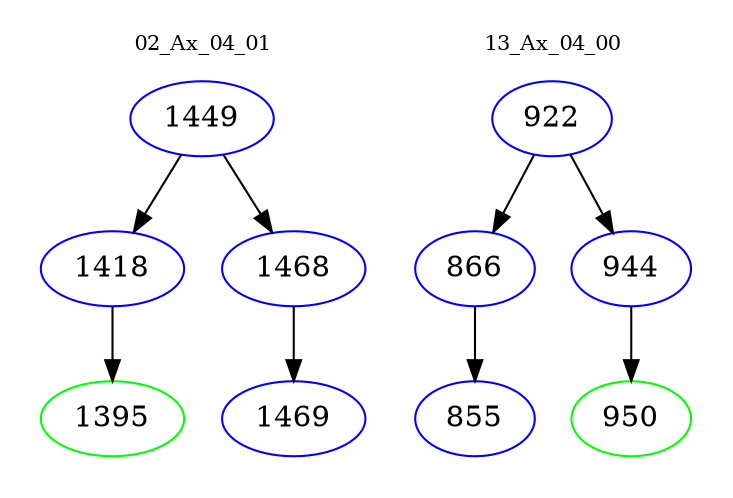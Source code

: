 digraph{
subgraph cluster_0 {
color = white
label = "02_Ax_04_01";
fontsize=10;
T0_1449 [label="1449", color="blue"]
T0_1449 -> T0_1418 [color="black"]
T0_1418 [label="1418", color="blue"]
T0_1418 -> T0_1395 [color="black"]
T0_1395 [label="1395", color="green"]
T0_1449 -> T0_1468 [color="black"]
T0_1468 [label="1468", color="blue"]
T0_1468 -> T0_1469 [color="black"]
T0_1469 [label="1469", color="blue"]
}
subgraph cluster_1 {
color = white
label = "13_Ax_04_00";
fontsize=10;
T1_922 [label="922", color="blue"]
T1_922 -> T1_866 [color="black"]
T1_866 [label="866", color="blue"]
T1_866 -> T1_855 [color="black"]
T1_855 [label="855", color="blue"]
T1_922 -> T1_944 [color="black"]
T1_944 [label="944", color="blue"]
T1_944 -> T1_950 [color="black"]
T1_950 [label="950", color="green"]
}
}
